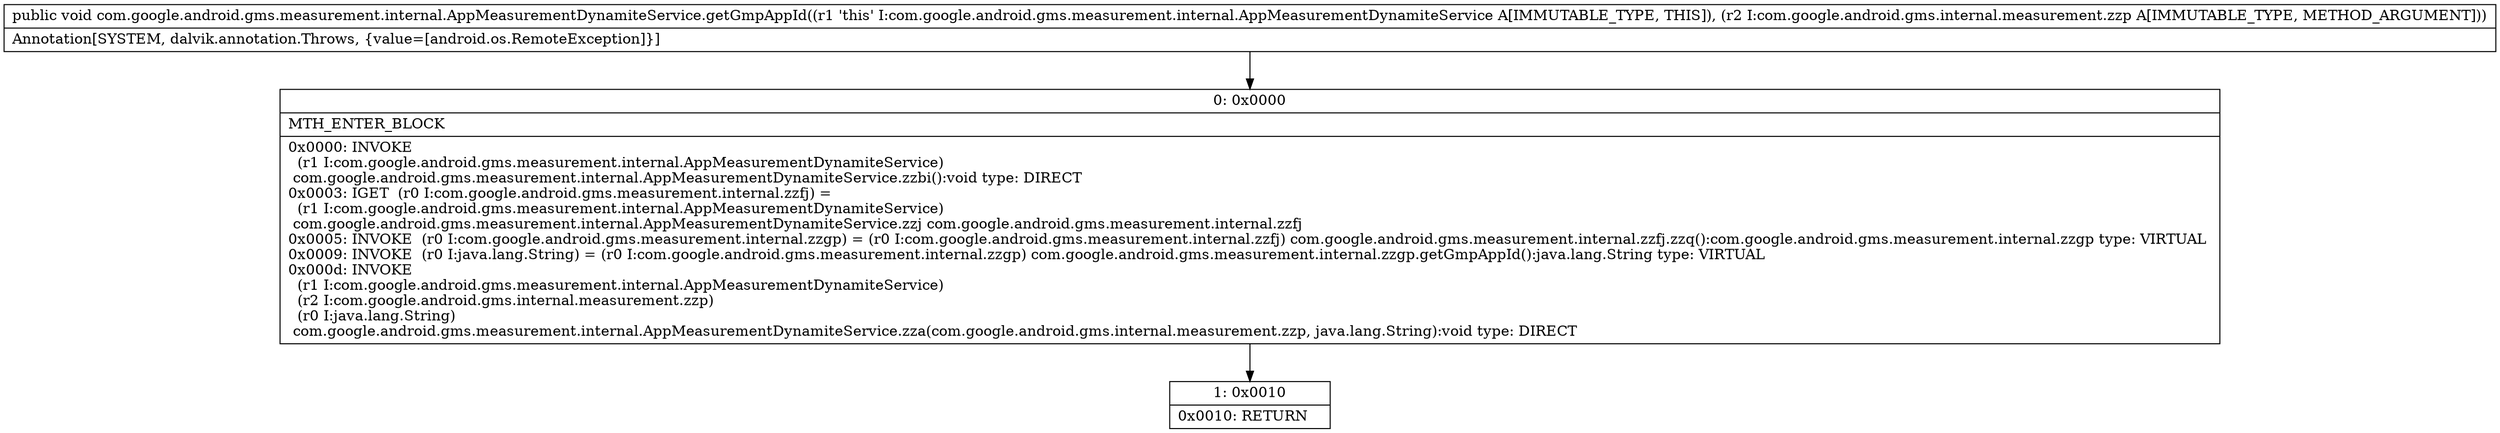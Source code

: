 digraph "CFG forcom.google.android.gms.measurement.internal.AppMeasurementDynamiteService.getGmpAppId(Lcom\/google\/android\/gms\/internal\/measurement\/zzp;)V" {
Node_0 [shape=record,label="{0\:\ 0x0000|MTH_ENTER_BLOCK\l|0x0000: INVOKE  \l  (r1 I:com.google.android.gms.measurement.internal.AppMeasurementDynamiteService)\l com.google.android.gms.measurement.internal.AppMeasurementDynamiteService.zzbi():void type: DIRECT \l0x0003: IGET  (r0 I:com.google.android.gms.measurement.internal.zzfj) = \l  (r1 I:com.google.android.gms.measurement.internal.AppMeasurementDynamiteService)\l com.google.android.gms.measurement.internal.AppMeasurementDynamiteService.zzj com.google.android.gms.measurement.internal.zzfj \l0x0005: INVOKE  (r0 I:com.google.android.gms.measurement.internal.zzgp) = (r0 I:com.google.android.gms.measurement.internal.zzfj) com.google.android.gms.measurement.internal.zzfj.zzq():com.google.android.gms.measurement.internal.zzgp type: VIRTUAL \l0x0009: INVOKE  (r0 I:java.lang.String) = (r0 I:com.google.android.gms.measurement.internal.zzgp) com.google.android.gms.measurement.internal.zzgp.getGmpAppId():java.lang.String type: VIRTUAL \l0x000d: INVOKE  \l  (r1 I:com.google.android.gms.measurement.internal.AppMeasurementDynamiteService)\l  (r2 I:com.google.android.gms.internal.measurement.zzp)\l  (r0 I:java.lang.String)\l com.google.android.gms.measurement.internal.AppMeasurementDynamiteService.zza(com.google.android.gms.internal.measurement.zzp, java.lang.String):void type: DIRECT \l}"];
Node_1 [shape=record,label="{1\:\ 0x0010|0x0010: RETURN   \l}"];
MethodNode[shape=record,label="{public void com.google.android.gms.measurement.internal.AppMeasurementDynamiteService.getGmpAppId((r1 'this' I:com.google.android.gms.measurement.internal.AppMeasurementDynamiteService A[IMMUTABLE_TYPE, THIS]), (r2 I:com.google.android.gms.internal.measurement.zzp A[IMMUTABLE_TYPE, METHOD_ARGUMENT]))  | Annotation[SYSTEM, dalvik.annotation.Throws, \{value=[android.os.RemoteException]\}]\l}"];
MethodNode -> Node_0;
Node_0 -> Node_1;
}

